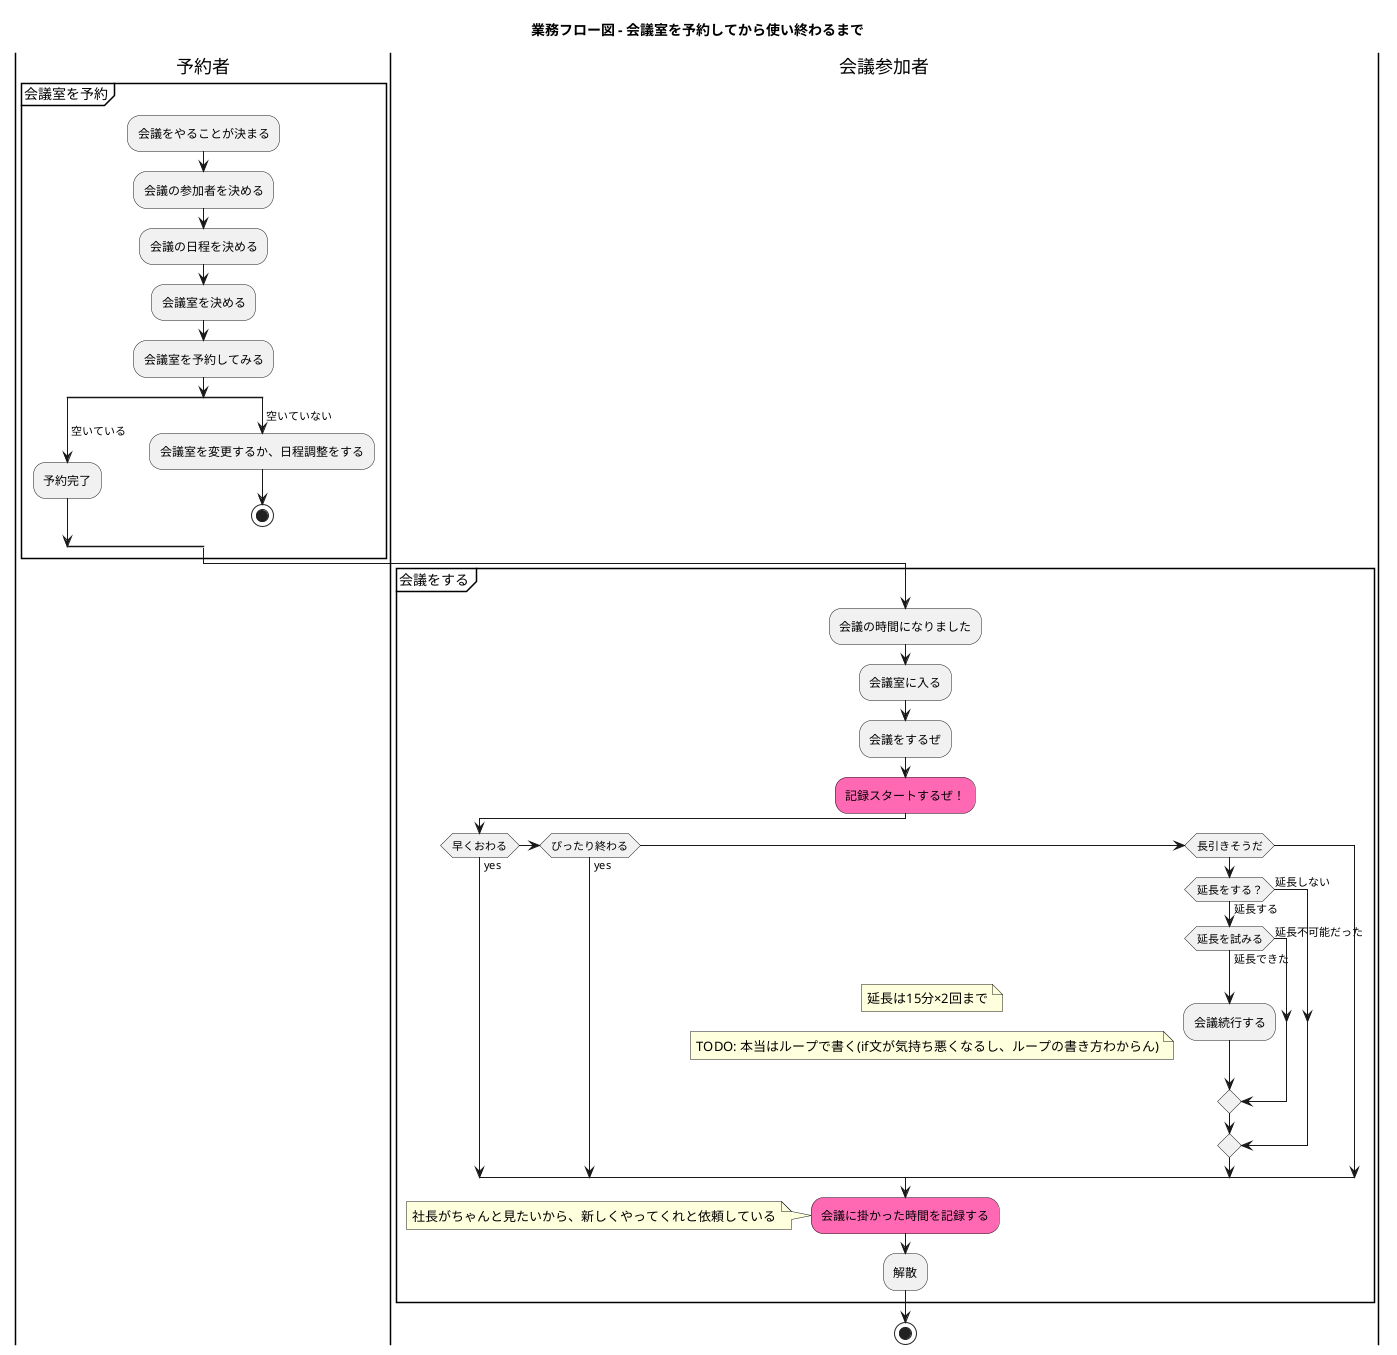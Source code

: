 @startuml

title 業務フロー図 - 会議室を予約してから使い終わるまで


|予約者|
partition 会議室を予約 {
  :会議をやることが決まる;
  :会議の参加者を決める;
  :会議の日程を決める;
  :会議室を決める;
  :会議室を予約してみる;
  split
    -> 空いている;
    :予約完了;
  split again
    -> 空いていない;
    :会議室を変更するか、日程調整をする;
    stop
  end split
}

|会議参加者|

partition 会議をする {
:会議の時間になりました;
:会議室に入る;
:会議をするぜ;

#HotPink:記録スタートするぜ！;

if (早くおわる) then (yes)

elseif (ぴったり終わる) then (yes)

elseif (長引きそうだ)
  if (延長をする？) then (延長する)
    if (延長を試みる) then (延長できた)
      :会議続行する;
      note left : 延長は15分×2回まで
      note left : TODO: 本当はループで書く(if文が気持ち悪くなるし、ループの書き方わからん)
    else (延長不可能だった)

    endif
  else (延長しない)

  endif
endif

#HotPink:会議に掛かった時間を記録する;
note left: 社長がちゃんと見たいから、新しくやってくれと依頼している
:解散;

}

stop

@enduml